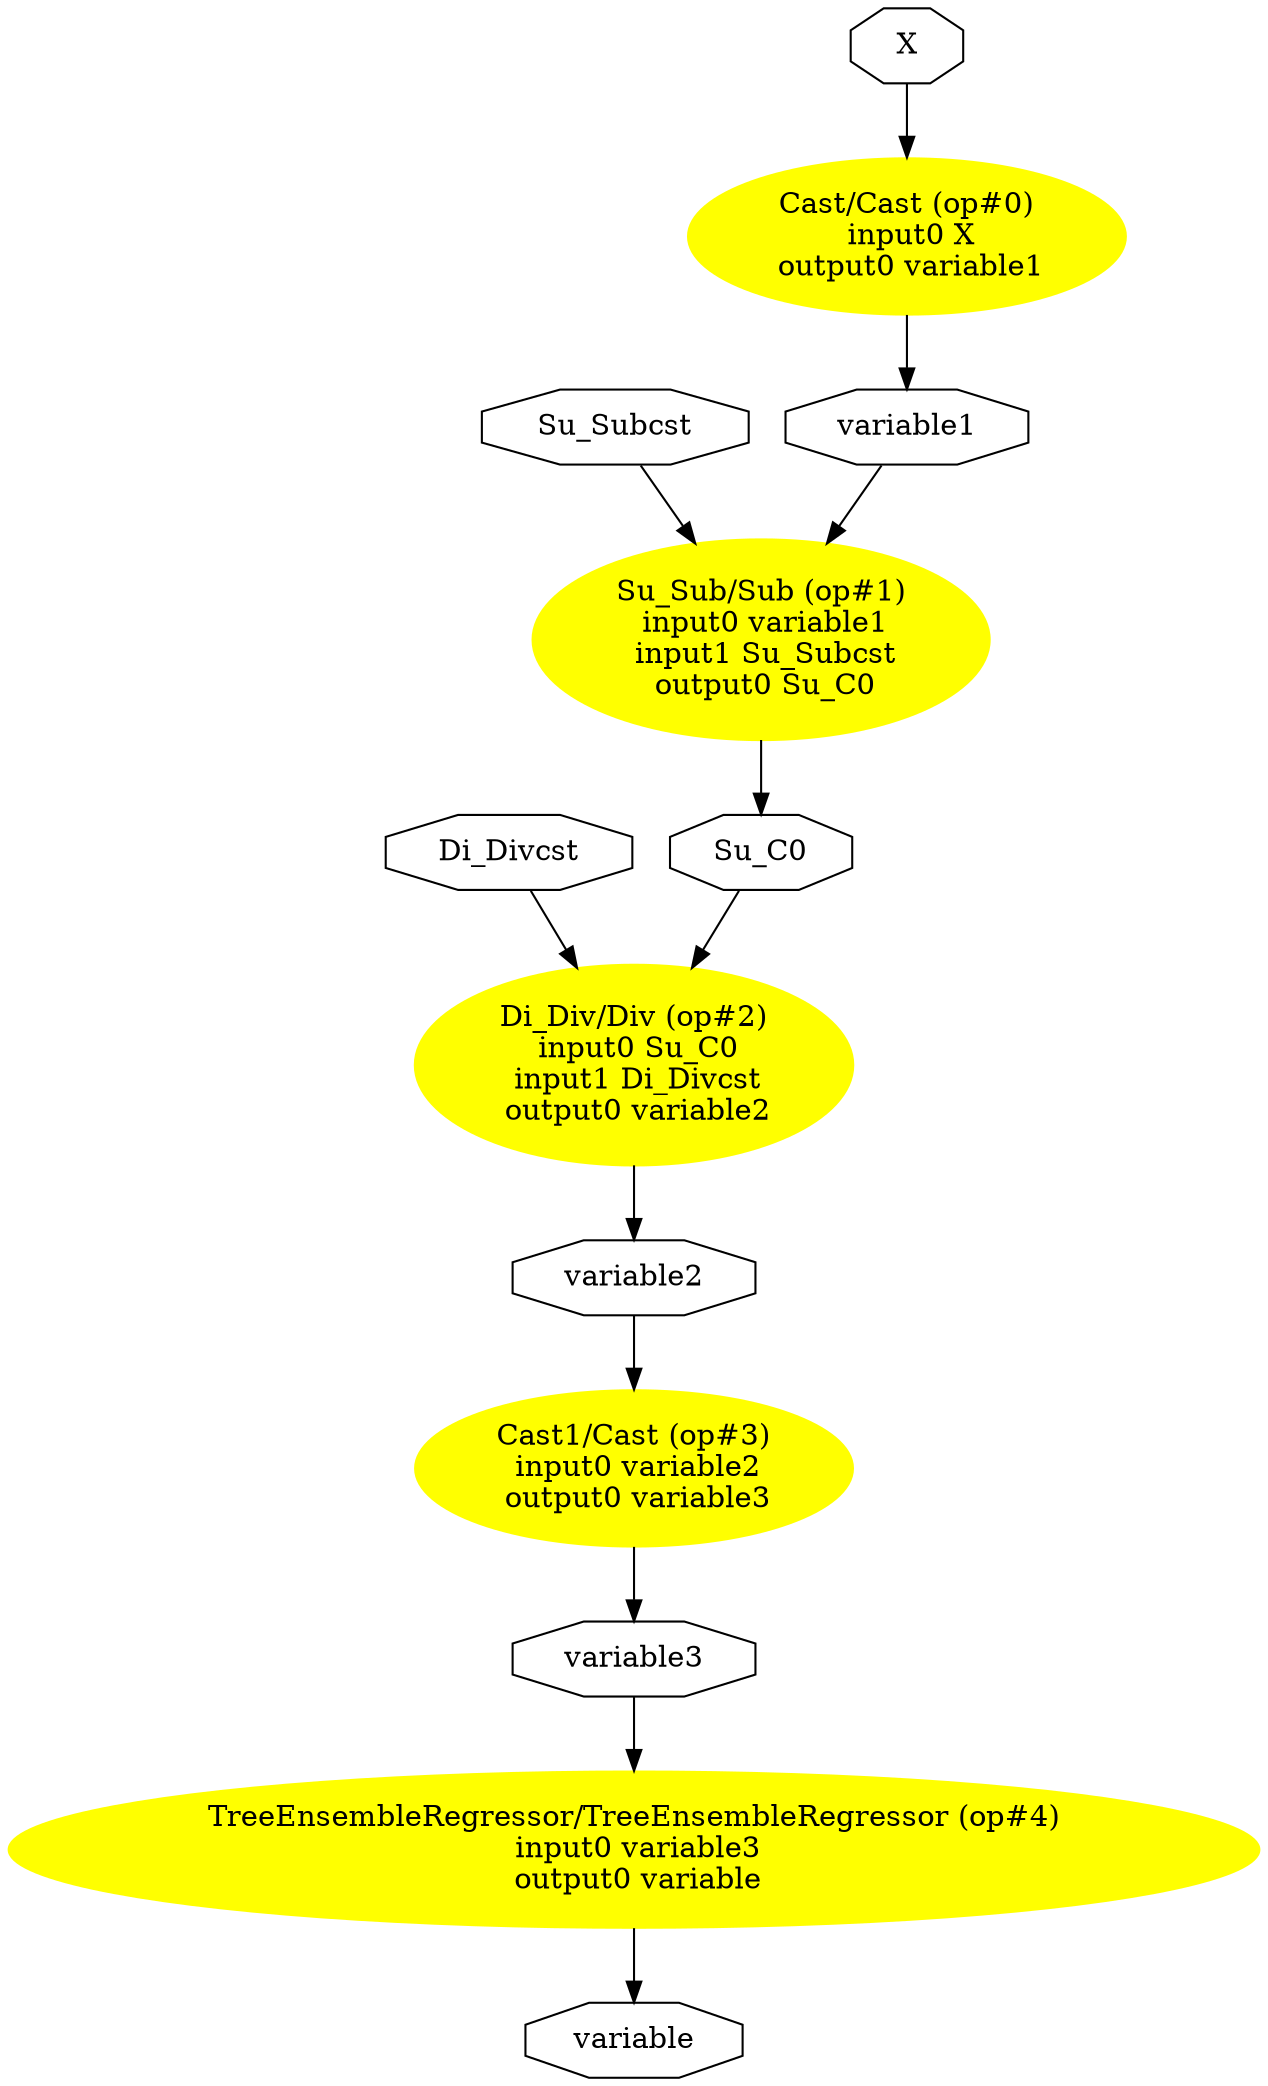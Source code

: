 digraph "ONNX(Pipeline)" {
	graph [bb="0,0,473.76,993.19",
		rankdir=TB
	];
	node [label="\N"];
	"Cast/Cast (op#0)\n input0 X\n output0 variable1"	 [URL="javascript:alert('')",
		color=yellow,
		fillcolor=yellow,
		height=1.041,
		pos="351.88,883.72",
		style=filled,
		width=2.2785];
	variable10	 [height=0.5,
		label=variable1,
		pos="351.88,792.24",
		shape=octagon,
		width=1.2897];
	"Cast/Cast (op#0)\n input0 X\n output0 variable1" -> variable10	 [pos="e,351.88,810.39 351.88,846.06 351.88,837.57 351.88,828.67 351.88,820.66"];
	X0	 [height=0.5,
		label=X,
		pos="351.88,975.19",
		shape=octagon,
		width=0.75];
	X0 -> "Cast/Cast (op#0)\n input0 X\n output0 variable1"	 [pos="e,351.88,921.55 351.88,956.94 351.88,949.64 351.88,940.73 351.88,931.71"];
	"Su_Sub/Sub (op#1)\n input0 variable1\n input1 Su_Subcst\n output0 Su_C0"	 [URL="javascript:alert('')",
		color=yellow,
		fillcolor=yellow,
		height=1.3356,
		pos="291.88,690.16",
		style=filled,
		width=2.5534];
	variable10 -> "Su_Sub/Sub (op#1)\n input0 variable1\n input1 Su_Subcst\n output0 Su_C0"	 [pos="e,318.97,736.34 341.43,773.81 336.55,765.67 330.45,755.49 324.21,745.09"];
	Su_C00	 [height=0.5,
		label=Su_C0,
		pos="291.88,588.07",
		shape=octagon,
		width=1.0943];
	"Su_Sub/Sub (op#1)\n input0 variable1\n input1 Su_Subcst\n output0 Su_C0" -> Su_C00	 [pos="e,291.88,606.3 291.88,642.05 291.88,633.26 291.88,624.36 291.88,616.42"];
	Su_Subcst0	 [height=0.5,
		label=Su_Subcst,
		pos="232.88,792.24",
		shape=octagon,
		width=1.5242];
	Su_Subcst0 -> "Su_Sub/Sub (op#1)\n input0 variable1\n input1 Su_Subcst\n output0 Su_C0"	 [pos="e,265.25,736.34 243.16,773.81 247.96,765.67 253.95,755.49 260.09,745.09"];
	"Di_Div/Div (op#2)\n input0 Su_C0\n input1 Di_Divcst\n output0 variable2"	 [URL="javascript:alert('')",
		color=yellow,
		fillcolor=yellow,
		height=1.3356,
		pos="236.88,485.99",
		style=filled,
		width=2.3963];
	Su_C00 -> "Di_Div/Div (op#2)\n input0 Su_C0\n input1 Di_Divcst\n output0 variable2"	 [pos="e,261.71,532.17 282.3,569.64 277.87,561.58 272.35,551.53 266.69,541.24"];
	variable20	 [height=0.5,
		label=variable2,
		pos="236.88,383.91",
		shape=octagon,
		width=1.2897];
	"Di_Div/Div (op#2)\n input0 Su_C0\n input1 Di_Divcst\n output0 variable2" -> variable20	 [pos="e,236.88,402.13 236.88,437.88 236.88,429.1 236.88,420.19 236.88,412.25"];
	Di_Divcst0	 [height=0.5,
		label=Di_Divcst,
		pos="182.88,588.07",
		shape=octagon,
		width=1.4265];
	Di_Divcst0 -> "Di_Div/Div (op#2)\n input0 Su_C0\n input1 Di_Divcst\n output0 variable2"	 [pos="e,212.5,532.17 192.29,569.64 196.63,561.58 202.06,551.53 207.61,541.24"];
	"Cast1/Cast (op#3)\n input0 variable2\n output0 variable3"	 [URL="javascript:alert('')",
		color=yellow,
		fillcolor=yellow,
		height=1.041,
		pos="236.88,292.43",
		style=filled,
		width=2.357];
	variable20 -> "Cast1/Cast (op#3)\n input0 variable2\n output0 variable3"	 [pos="e,236.88,330.26 236.88,365.65 236.88,358.35 236.88,349.45 236.88,340.42"];
	variable30	 [height=0.5,
		label=variable3,
		pos="236.88,200.95",
		shape=octagon,
		width=1.2897];
	"Cast1/Cast (op#3)\n input0 variable2\n output0 variable3" -> variable30	 [pos="e,236.88,219.1 236.88,254.78 236.88,246.28 236.88,237.39 236.88,229.37"];
	"TreeEnsembleRegressor/TreeEnsembleRegressor (op#4)\n input0 variable3\n output0 variable"	 [URL="javascript:alert('')",
		color=yellow,
		fillcolor=yellow,
		height=1.041,
		pos="236.88,109.48",
		style=filled,
		width=6.58];
	variable30 -> "TreeEnsembleRegressor/TreeEnsembleRegressor (op#4)\n input0 variable3\n output0 variable"	 [pos="e,236.88,147.31 236.88,182.7 236.88,175.4 236.88,166.49 236.88,157.47"];
	variable0	 [height=0.5,
		label=variable,
		pos="236.88,18",
		shape=octagon,
		width=1.1529];
	"TreeEnsembleRegressor/TreeEnsembleRegressor (op#4)\n input0 variable3\n output0 variable" -> variable0	 [pos="e,236.88,36.146 236.88,71.825 236.88,63.331 236.88,54.434 236.88,46.416"];
}
